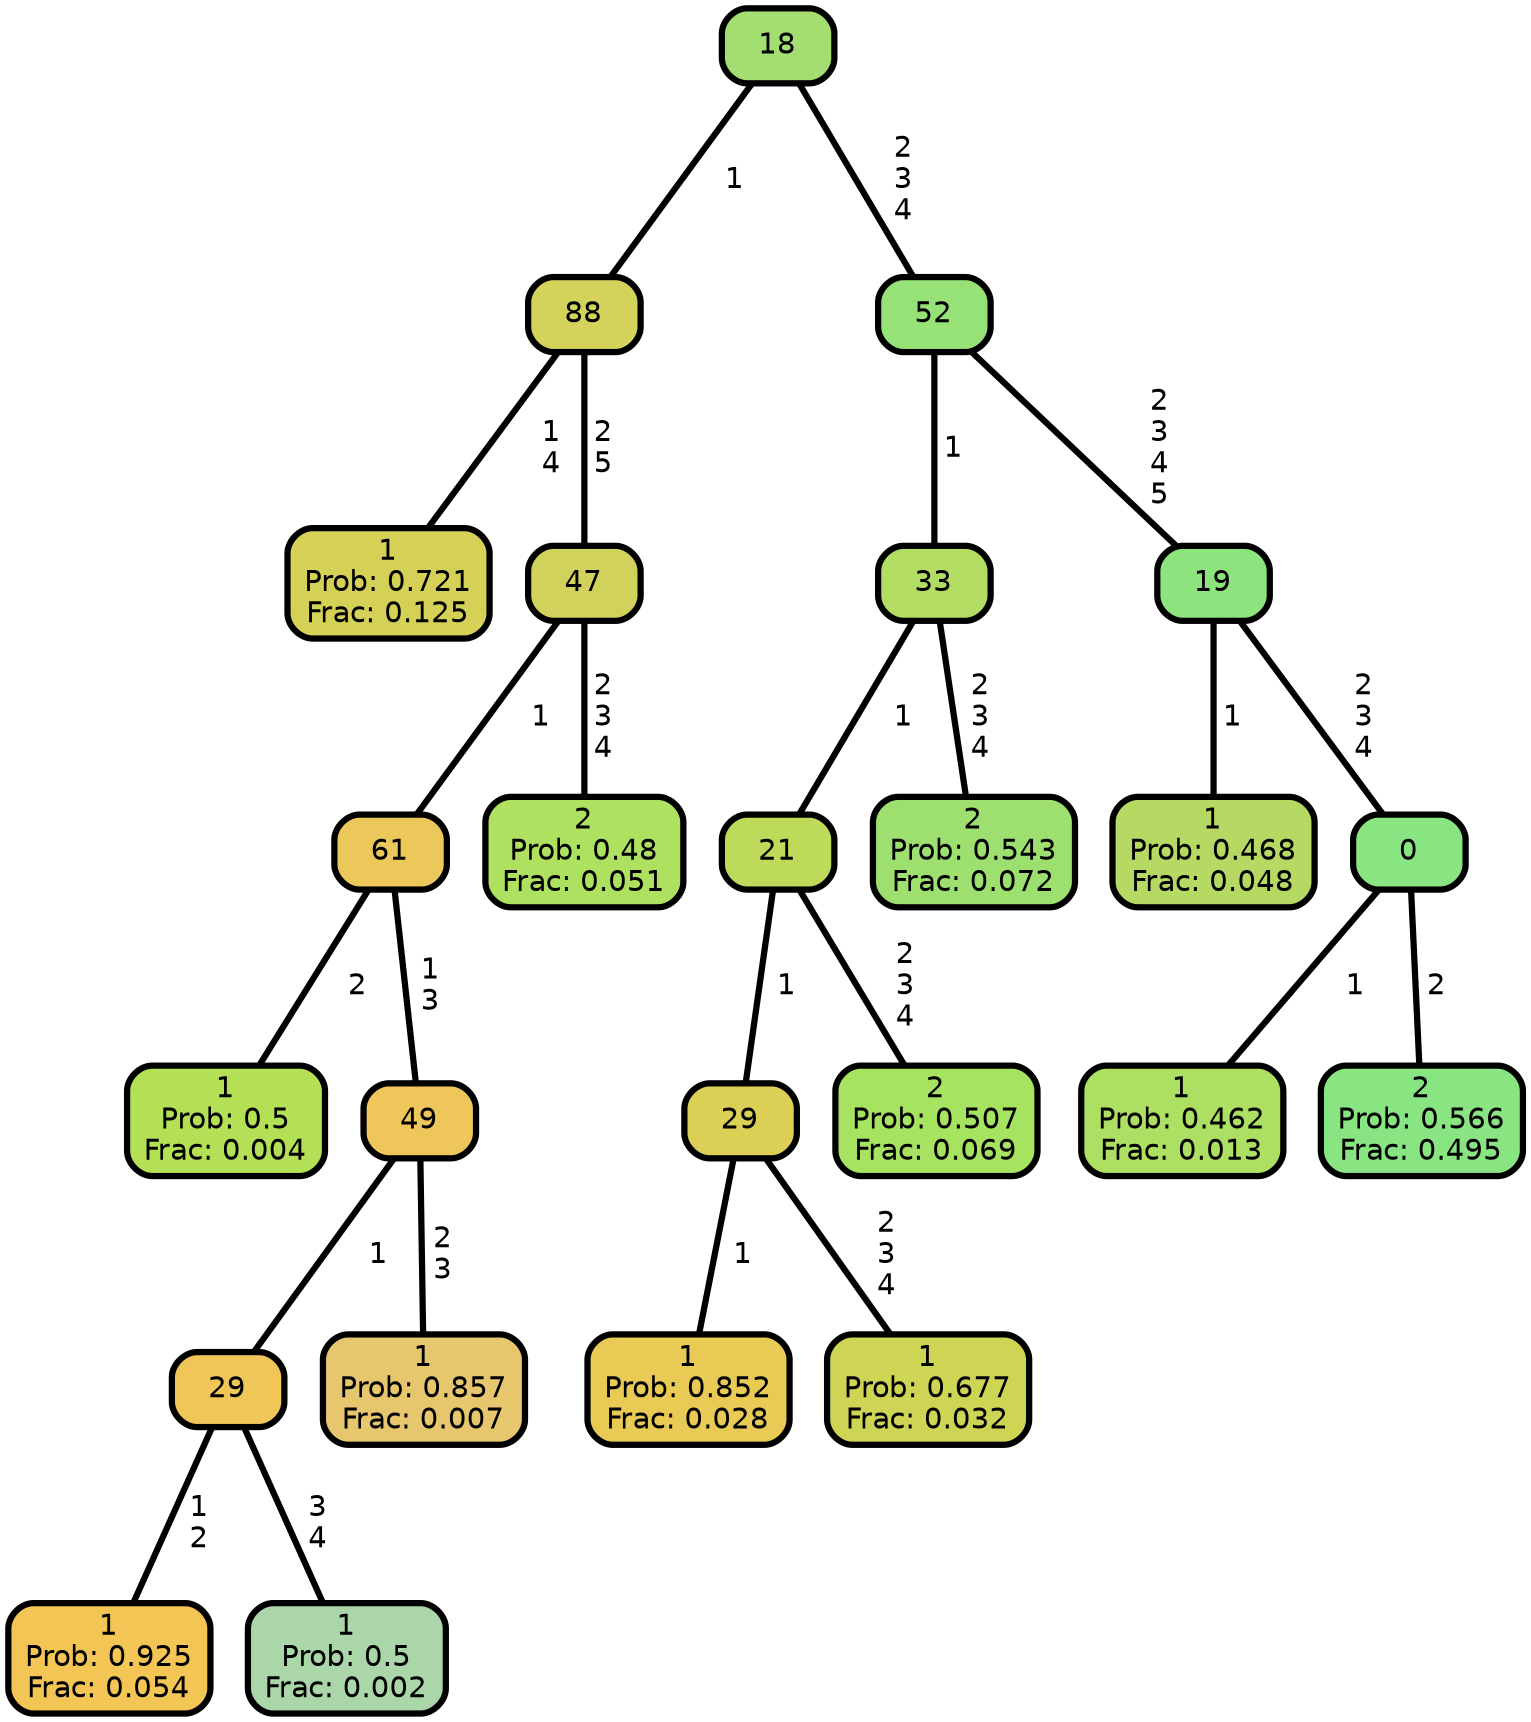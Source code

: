 graph Tree {
node [shape=box, style="filled, rounded",color="black",penwidth="3",fontcolor="black",                 fontname=helvetica] ;
graph [ranksep="0 equally", splines=straight,                 bgcolor=transparent, dpi=200] ;
edge [fontname=helvetica, color=black] ;
0 [label="1
Prob: 0.721
Frac: 0.125", fillcolor="#d5d157"] ;
1 [label="88", fillcolor="#d3d25a"] ;
2 [label="1
Prob: 0.5
Frac: 0.004", fillcolor="#b4e055"] ;
3 [label="61", fillcolor="#ecc75a"] ;
4 [label="1
Prob: 0.925
Frac: 0.054", fillcolor="#f3c555"] ;
5 [label="29", fillcolor="#f1c658"] ;
6 [label="1
Prob: 0.5
Frac: 0.002", fillcolor="#aad6aa"] ;
7 [label="49", fillcolor="#efc65a"] ;
8 [label="1
Prob: 0.857
Frac: 0.007", fillcolor="#e6c76d"] ;
9 [label="47", fillcolor="#d1d25c"] ;
10 [label="2
Prob: 0.48
Frac: 0.051", fillcolor="#ade15f"] ;
11 [label="18", fillcolor="#a5de70"] ;
12 [label="1
Prob: 0.852
Frac: 0.028", fillcolor="#e8ca55"] ;
13 [label="29", fillcolor="#dbcf55"] ;
14 [label="1
Prob: 0.677
Frac: 0.032", fillcolor="#ced555"] ;
15 [label="21", fillcolor="#beda5b"] ;
16 [label="2
Prob: 0.507
Frac: 0.069", fillcolor="#a6e361"] ;
17 [label="33", fillcolor="#b2dc62"] ;
18 [label="2
Prob: 0.543
Frac: 0.072", fillcolor="#9de06f"] ;
19 [label="52", fillcolor="#97e277"] ;
20 [label="1
Prob: 0.468
Frac: 0.048", fillcolor="#b5d963"] ;
21 [label="19", fillcolor="#8de47f"] ;
22 [label="1
Prob: 0.462
Frac: 0.013", fillcolor="#ade062"] ;
23 [label="0", fillcolor="#89e581"] ;
24 [label="2
Prob: 0.566
Frac: 0.495", fillcolor="#88e582"] ;
1 -- 0 [label=" 1\n 4",penwidth=3] ;
1 -- 9 [label=" 2\n 5",penwidth=3] ;
3 -- 2 [label=" 2",penwidth=3] ;
3 -- 7 [label=" 1\n 3",penwidth=3] ;
5 -- 4 [label=" 1\n 2",penwidth=3] ;
5 -- 6 [label=" 3\n 4",penwidth=3] ;
7 -- 5 [label=" 1",penwidth=3] ;
7 -- 8 [label=" 2\n 3",penwidth=3] ;
9 -- 3 [label=" 1",penwidth=3] ;
9 -- 10 [label=" 2\n 3\n 4",penwidth=3] ;
11 -- 1 [label=" 1",penwidth=3] ;
11 -- 19 [label=" 2\n 3\n 4",penwidth=3] ;
13 -- 12 [label=" 1",penwidth=3] ;
13 -- 14 [label=" 2\n 3\n 4",penwidth=3] ;
15 -- 13 [label=" 1",penwidth=3] ;
15 -- 16 [label=" 2\n 3\n 4",penwidth=3] ;
17 -- 15 [label=" 1",penwidth=3] ;
17 -- 18 [label=" 2\n 3\n 4",penwidth=3] ;
19 -- 17 [label=" 1",penwidth=3] ;
19 -- 21 [label=" 2\n 3\n 4\n 5",penwidth=3] ;
21 -- 20 [label=" 1",penwidth=3] ;
21 -- 23 [label=" 2\n 3\n 4",penwidth=3] ;
23 -- 22 [label=" 1",penwidth=3] ;
23 -- 24 [label=" 2",penwidth=3] ;
{rank = same;}}